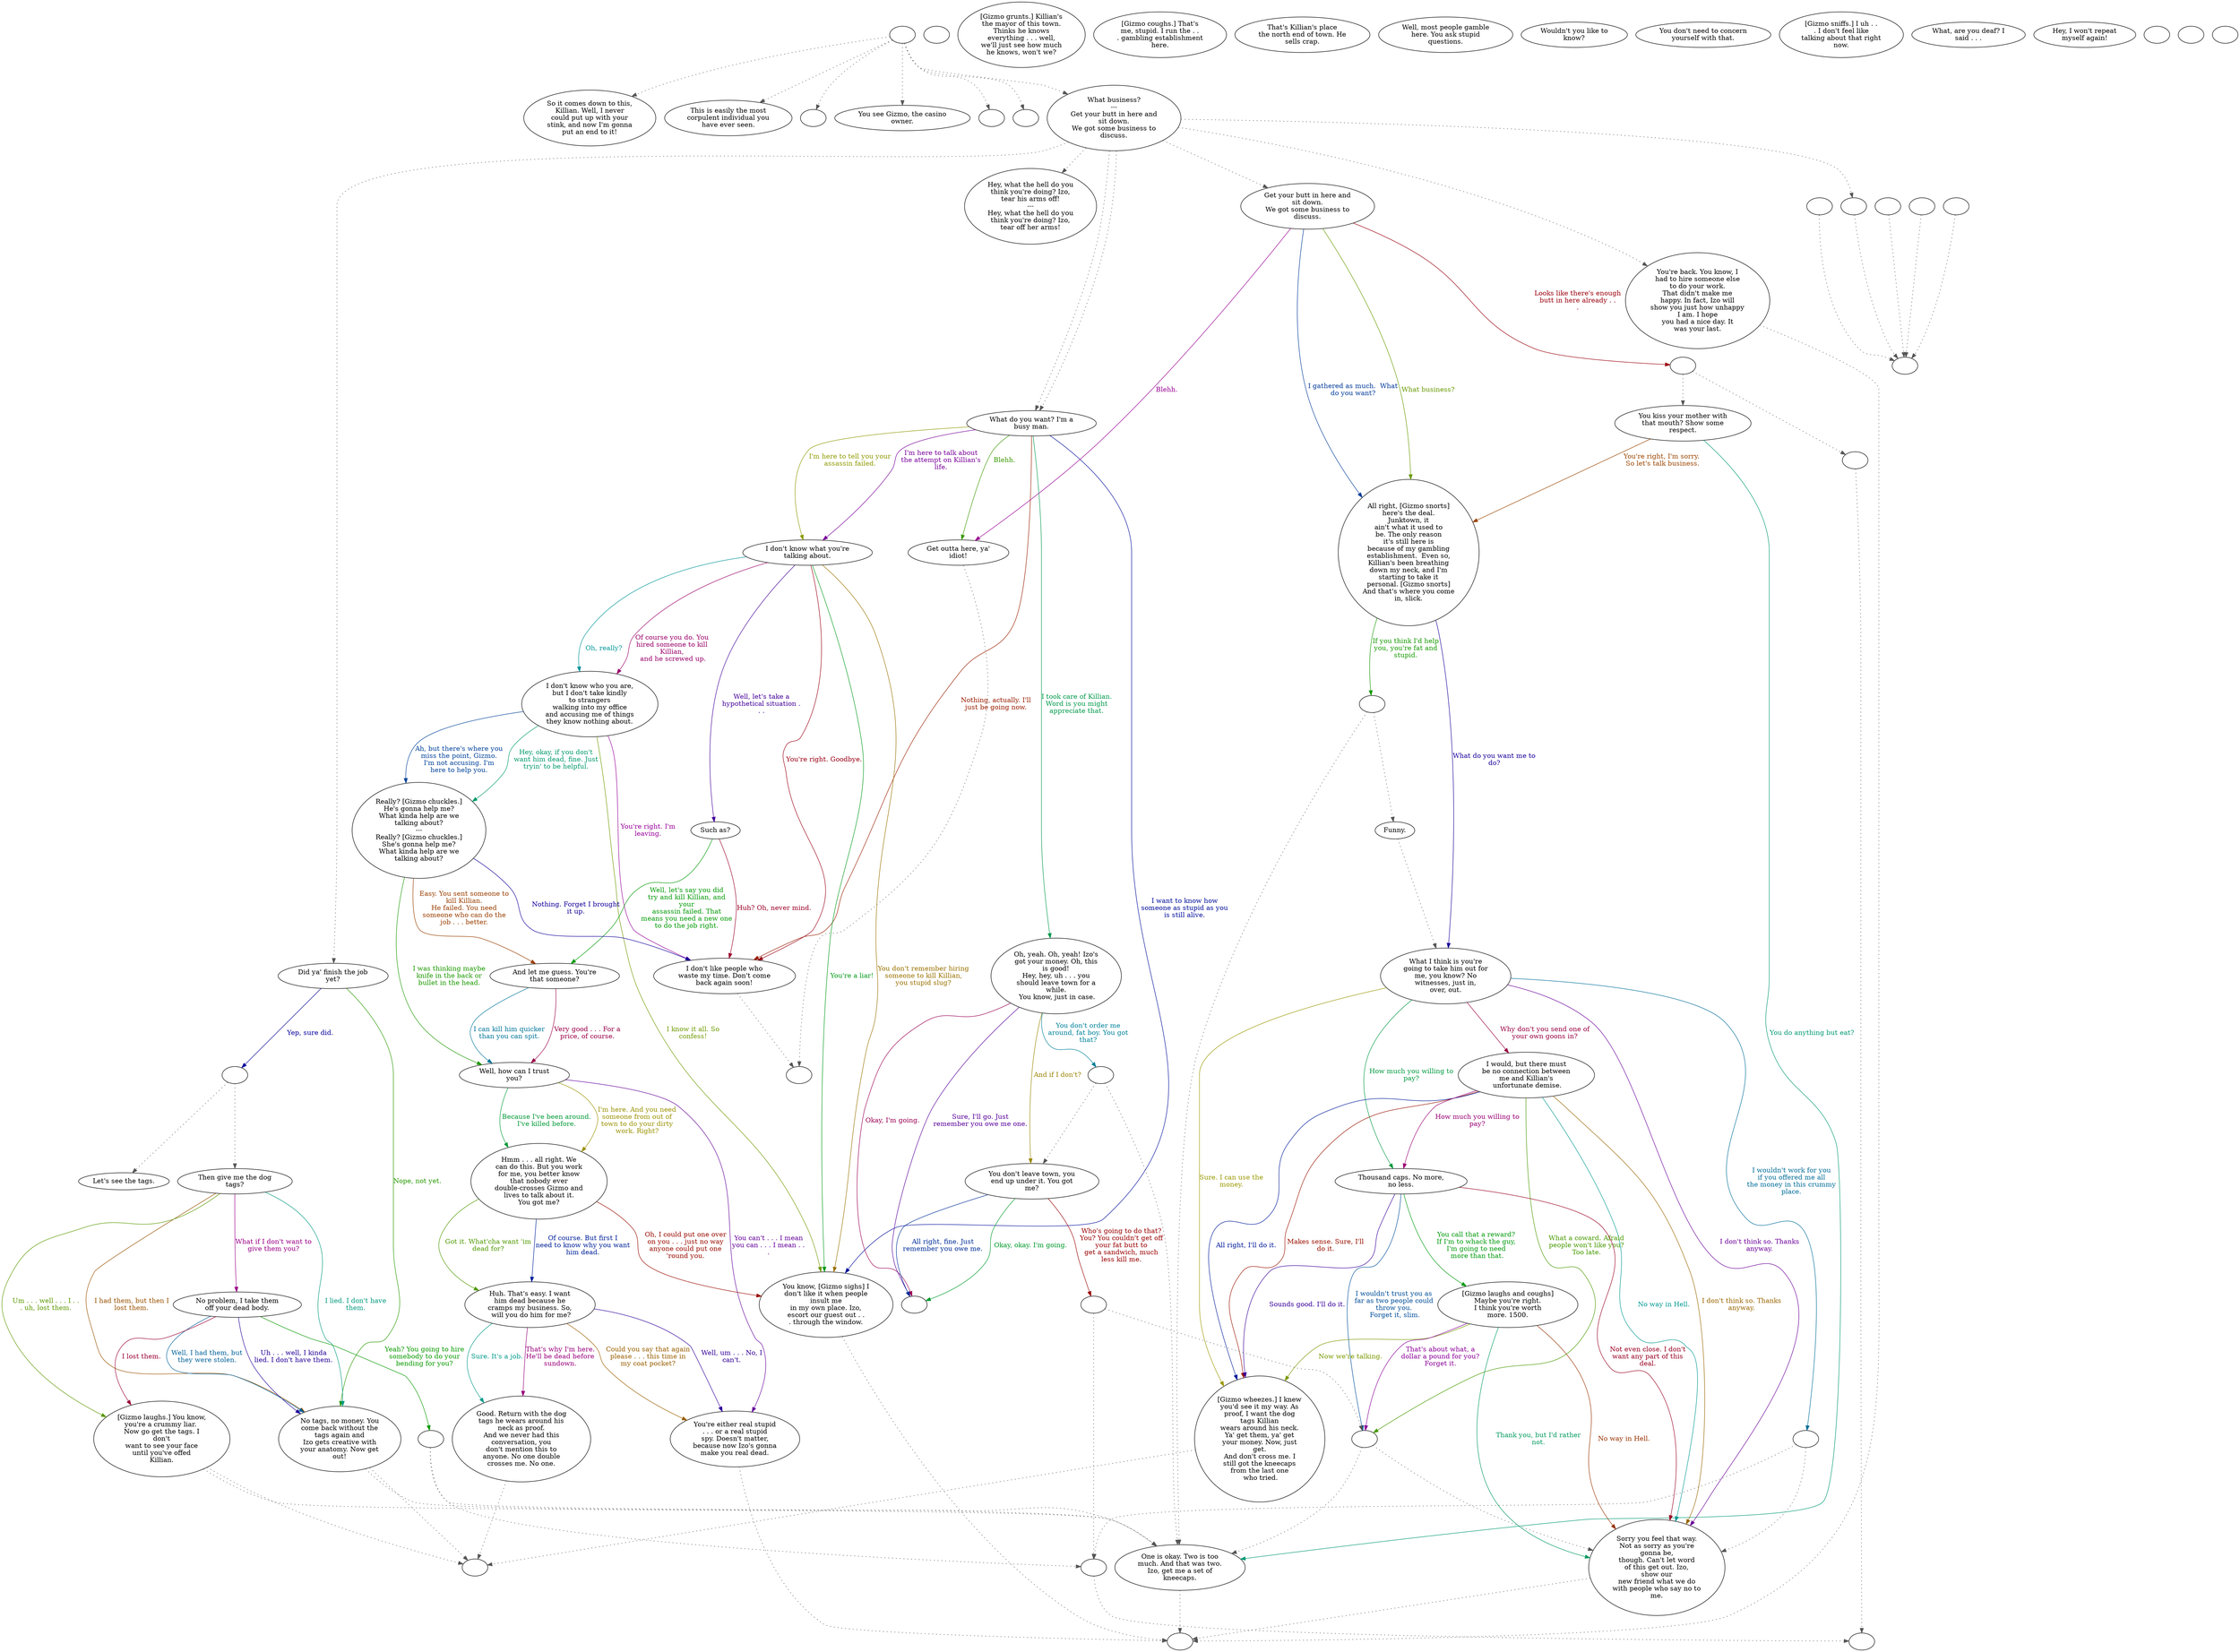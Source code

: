 digraph GIZMO {
  "start" [style=filled       fillcolor="#FFFFFF"       color="#000000"]
  "start" -> "critter_p_proc" [style=dotted color="#555555"]
  "start" -> "description_p_proc" [style=dotted color="#555555"]
  "start" -> "destroy_p_proc" [style=dotted color="#555555"]
  "start" -> "look_at_p_proc" [style=dotted color="#555555"]
  "start" -> "map_enter_p_proc" [style=dotted color="#555555"]
  "start" -> "pickup_p_proc" [style=dotted color="#555555"]
  "start" -> "talk_p_proc" [style=dotted color="#555555"]
  "start" [label=""]
  "critter_p_proc" [style=filled       fillcolor="#FFFFFF"       color="#000000"]
  "critter_p_proc" [label="So it comes down to this,\nKillian. Well, I never\ncould put up with your\nstink, and now I'm gonna\nput an end to it!"]
  "description_p_proc" [style=filled       fillcolor="#FFFFFF"       color="#000000"]
  "description_p_proc" [label="This is easily the most\ncorpulent individual you\nhave ever seen."]
  "destroy_p_proc" [style=filled       fillcolor="#FFFFFF"       color="#000000"]
  "destroy_p_proc" [label=""]
  "look_at_p_proc" [style=filled       fillcolor="#FFFFFF"       color="#000000"]
  "look_at_p_proc" [label="You see Gizmo, the casino\nowner."]
  "map_enter_p_proc" [style=filled       fillcolor="#FFFFFF"       color="#000000"]
  "map_enter_p_proc" [label=""]
  "pickup_p_proc" [style=filled       fillcolor="#FFFFFF"       color="#000000"]
  "pickup_p_proc" [label=""]
  "talk_p_proc" [style=filled       fillcolor="#FFFFFF"       color="#000000"]
  "talk_p_proc" -> "get_reaction" [style=dotted color="#555555"]
  "talk_p_proc" -> "Gizmo45" [style=dotted color="#555555"]
  "talk_p_proc" -> "Gizmo21" [style=dotted color="#555555"]
  "talk_p_proc" -> "Gizmo13" [style=dotted color="#555555"]
  "talk_p_proc" -> "Gizmo35" [style=dotted color="#555555"]
  "talk_p_proc" -> "Gizmo21" [style=dotted color="#555555"]
  "talk_p_proc" -> "Gizmo01" [style=dotted color="#555555"]
  "talk_p_proc" [label="What business?\n---\nGet your butt in here and\nsit down.\nWe got some business to\ndiscuss."]
  "damage_p_proc" [style=filled       fillcolor="#FFFFFF"       color="#000000"]
  "damage_p_proc" [label=""]
  "Gizmo01" [style=filled       fillcolor="#FFFFFF"       color="#000000"]
  "Gizmo01" [label="Get your butt in here and\nsit down.\nWe got some business to\ndiscuss."]
  "Gizmo01" -> "Gizmo01_1" [label="Looks like there's enough\nbutt in here already . .\n." color="#99000D" fontcolor="#99000D"]
  "Gizmo01" -> "Gizmo04" [label="I gathered as much.  What\ndo you want?" color="#003A99" fontcolor="#003A99"]
  "Gizmo01" -> "Gizmo04" [label="What business?" color="#679900" fontcolor="#679900"]
  "Gizmo01" -> "Gizmo01b" [label="Blehh." color="#990093" fontcolor="#990093"]
  "Gizmo01_1" [style=filled       fillcolor="#FFFFFF"       color="#000000"]
  "Gizmo01_1" -> "UpReactLevel" [style=dotted color="#555555"]
  "Gizmo01_1" -> "Gizmo02" [style=dotted color="#555555"]
  "Gizmo01_1" [label=""]
  "Gizmo01b" [style=filled       fillcolor="#FFFFFF"       color="#000000"]
  "Gizmo01b" -> "Gizmox2" [style=dotted color="#555555"]
  "Gizmo01b" [label="Get outta here, ya'\nidiot!"]
  "Gizmo02" [style=filled       fillcolor="#FFFFFF"       color="#000000"]
  "Gizmo02" [label="You kiss your mother with\nthat mouth? Show some\nrespect."]
  "Gizmo02" -> "Gizmo11" [label="You do anything but eat?" color="#009972" fontcolor="#009972"]
  "Gizmo02" -> "Gizmo04" [label="You're right, I'm sorry. \nSo let's talk business." color="#994500" fontcolor="#994500"]
  "Gizmo04" [style=filled       fillcolor="#FFFFFF"       color="#000000"]
  "Gizmo04" [label="All right, [Gizmo snorts]\nhere's the deal.\nJunktown, it\nain't what it used to\nbe. The only reason\nit's still here is\nbecause of my gambling\nestablishment.  Even so,\nKillian's been breathing\ndown my neck, and I'm\nstarting to take it\npersonal. [Gizmo snorts]\nAnd that's where you come\nin, slick."]
  "Gizmo04" -> "Gizmo05" [label="What do you want me to\ndo?" color="#190099" fontcolor="#190099"]
  "Gizmo04" -> "Gizmo04_1" [label="If you think I'd help\nyou, you're fat and\nstupid." color="#149900" fontcolor="#149900"]
  "Gizmo04a" [style=filled       fillcolor="#FFFFFF"       color="#000000"]
  "Gizmo04a" -> "Gizmo05" [style=dotted color="#555555"]
  "Gizmo04a" [label="Funny."]
  "Gizmo04_1" [style=filled       fillcolor="#FFFFFF"       color="#000000"]
  "Gizmo04_1" -> "Gizmo11" [style=dotted color="#555555"]
  "Gizmo04_1" -> "Gizmo04a" [style=dotted color="#555555"]
  "Gizmo04_1" [label=""]
  "Gizmo05" [style=filled       fillcolor="#FFFFFF"       color="#000000"]
  "Gizmo05" [label="What I think is you're\ngoing to take him out for\nme, you know? No\nwitnesses, just in,\nover, out."]
  "Gizmo05" -> "Gizmo06" [label="Why don't you send one of\nyour own goons in?" color="#990041" fontcolor="#990041"]
  "Gizmo05" -> "Gizmo05_1" [label="I wouldn't work for you\nif you offered me all\nthe money in this crummy\nplace." color="#006D99" fontcolor="#006D99"]
  "Gizmo05" -> "Gizmo07" [label="Sure. I can use the\nmoney." color="#999800" fontcolor="#999800"]
  "Gizmo05" -> "Gizmo10" [label="I don't think so. Thanks\nanyway." color="#6B0099" fontcolor="#6B0099"]
  "Gizmo05" -> "Gizmo08" [label="How much you willing to\npay?" color="#00993F" fontcolor="#00993F"]
  "Gizmo05_1" [style=filled       fillcolor="#FFFFFF"       color="#000000"]
  "Gizmo05_1" -> "DownReactLevel" [style=dotted color="#555555"]
  "Gizmo05_1" -> "Gizmo10" [style=dotted color="#555555"]
  "Gizmo05_1" [label=""]
  "Gizmo06" [style=filled       fillcolor="#FFFFFF"       color="#000000"]
  "Gizmo06" [label="I would, but there must\nbe no connection between\nme and Killian's\n unfortunate demise."]
  "Gizmo06" -> "Gizmo07" [label="Makes sense. Sure, I'll\ndo it." color="#991200" fontcolor="#991200"]
  "Gizmo06" -> "Gizmo07" [label="All right, I'll do it." color="#001A99" fontcolor="#001A99"]
  "Gizmo06" -> "badmouth" [label="What a coward. Afraid\npeople won't like you?\nToo late." color="#479900" fontcolor="#479900"]
  "Gizmo06" -> "Gizmo08" [label="How much you willing to\npay?" color="#990074" fontcolor="#990074"]
  "Gizmo06" -> "Gizmo10" [label="No way in Hell." color="#009992" fontcolor="#009992"]
  "Gizmo06" -> "Gizmo10" [label="I don't think so. Thanks\nanyway." color="#996500" fontcolor="#996500"]
  "Gizmo07" [style=filled       fillcolor="#FFFFFF"       color="#000000"]
  "Gizmo07" -> "Gizmox" [style=dotted color="#555555"]
  "Gizmo07" [label="[Gizmo wheezes.] I knew\nyou'd see it my way. As\nproof, I want the dog\ntags Killian\nwears around his neck.\nYa' get them, ya' get\nyour money. Now, just\nget.\nAnd don't cross me. I\nstill got the kneecaps\nfrom the last one\n who tried."]
  "Gizmo08" [style=filled       fillcolor="#FFFFFF"       color="#000000"]
  "Gizmo08" [label="Thousand caps. No more,\nno less."]
  "Gizmo08" -> "Gizmo07" [label="Sounds good. I'll do it." color="#380099" fontcolor="#380099"]
  "Gizmo08" -> "Gizmo09" [label="You call that a reward?\nIf I'm to whack the guy,\nI'm going to need\n more than that." color="#00990C" fontcolor="#00990C"]
  "Gizmo08" -> "Gizmo10" [label="Not even close. I don't\nwant any part of this\ndeal." color="#990021" fontcolor="#990021"]
  "Gizmo08" -> "badmouth" [label="I wouldn't trust you as\nfar as two people could\nthrow you.\n Forget it, slim." color="#004E99" fontcolor="#004E99"]
  "Gizmo09" [style=filled       fillcolor="#FFFFFF"       color="#000000"]
  "Gizmo09" [label="[Gizmo laughs and coughs]\nMaybe you're right.\nI think you're worth\nmore. 1500."]
  "Gizmo09" -> "Gizmo07" [label="Now we're talking." color="#7A9900" fontcolor="#7A9900"]
  "Gizmo09" -> "badmouth" [label="That's about what, a\ndollar a pound for you?\nForget it." color="#8B0099" fontcolor="#8B0099"]
  "Gizmo09" -> "Gizmo10" [label="Thank you, but I'd rather\nnot." color="#00995E" fontcolor="#00995E"]
  "Gizmo09" -> "Gizmo10" [label="No way in Hell." color="#993200" fontcolor="#993200"]
  "Gizmo10" [style=filled       fillcolor="#FFFFFF"       color="#000000"]
  "Gizmo10" -> "Gizmox1" [style=dotted color="#555555"]
  "Gizmo10" [label="Sorry you feel that way.\nNot as sorry as you're\ngonna be,\nthough. Can't let word\nof this get out. Izo,\nshow our\nnew friend what we do\nwith people who say no to\nme."]
  "Gizmo11" [style=filled       fillcolor="#FFFFFF"       color="#000000"]
  "Gizmo11" -> "Gizmox1" [style=dotted color="#555555"]
  "Gizmo11" [label="One is okay. Two is too\nmuch. And that was two.\nIzo, get me a set of\nkneecaps."]
  "Gizmo13" [style=filled       fillcolor="#FFFFFF"       color="#000000"]
  "Gizmo13" [label="Did ya' finish the job\nyet?"]
  "Gizmo13" -> "Gizmo13_1" [label="Yep, sure did." color="#050099" fontcolor="#050099"]
  "Gizmo13" -> "Gizmo20" [label="Nope, not yet." color="#279900" fontcolor="#279900"]
  "Gizmo13_1" [style=filled       fillcolor="#FFFFFF"       color="#000000"]
  "Gizmo13_1" -> "Gizmo14" [style=dotted color="#555555"]
  "Gizmo13_1" -> "Gizmo17" [style=dotted color="#555555"]
  "Gizmo13_1" [label=""]
  "Gizmo14" [style=filled       fillcolor="#FFFFFF"       color="#000000"]
  "Gizmo14" [label="Let's see the tags."]
  "Gizmo15" [style=filled       fillcolor="#FFFFFF"       color="#000000"]
  "Gizmo15" [label="Oh, yeah. Oh, yeah! Izo's\ngot your money. Oh, this\nis good!\nHey, hey, uh . . . you\nshould leave town for a\nwhile.\n You know, just in case."]
  "Gizmo15" -> "GizmoPay" [label="Okay, I'm going." color="#990054" fontcolor="#990054"]
  "Gizmo15" -> "Gizmo15_1" [label="You don't order me\naround, fat boy. You got\nthat?" color="#008199" fontcolor="#008199"]
  "Gizmo15" -> "Gizmo16" [label="And if I don't?" color="#998500" fontcolor="#998500"]
  "Gizmo15" -> "GizmoPay" [label="Sure, I'll go. Just\nremember you owe me one." color="#580099" fontcolor="#580099"]
  "Gizmo15_1" [style=filled       fillcolor="#FFFFFF"       color="#000000"]
  "Gizmo15_1" -> "Gizmo11" [style=dotted color="#555555"]
  "Gizmo15_1" -> "Gizmo16" [style=dotted color="#555555"]
  "Gizmo15_1" [label=""]
  "Gizmo16" [style=filled       fillcolor="#FFFFFF"       color="#000000"]
  "Gizmo16" [label="You don't leave town, you\nend up under it. You got\nme?"]
  "Gizmo16" -> "GizmoPay" [label="Okay, okay. I'm going." color="#00992B" fontcolor="#00992B"]
  "Gizmo16" -> "Gizmo16a" [label="Who's going to do that?\nYou? You couldn't get off\nyour fat butt to\nget a sandwich, much\nless kill me." color="#990001" fontcolor="#990001"]
  "Gizmo16" -> "GizmoPay" [label="All right, fine. Just\nremember you owe me." color="#002E99" fontcolor="#002E99"]
  "Gizmo16a" [style=filled       fillcolor="#FFFFFF"       color="#000000"]
  "Gizmo16a" -> "DownReactLevel" [style=dotted color="#555555"]
  "Gizmo16a" -> "badmouth" [style=dotted color="#555555"]
  "Gizmo16a" [label=""]
  "Gizmo17" [style=filled       fillcolor="#FFFFFF"       color="#000000"]
  "Gizmo17" [label="Then give me the dog\ntags?"]
  "Gizmo17" -> "Gizmo18" [label="Um . . . well . . . I . .\n. uh, lost them." color="#5B9900" fontcolor="#5B9900"]
  "Gizmo17" -> "Gizmo19" [label="What if I don't want to\ngive them you?" color="#990087" fontcolor="#990087"]
  "Gizmo17" -> "Gizmo20" [label="I lied. I don't have\nthem." color="#00997E" fontcolor="#00997E"]
  "Gizmo17" -> "Gizmo20" [label="I had them, but then I\nlost them." color="#995100" fontcolor="#995100"]
  "Gizmo18" [style=filled       fillcolor="#FFFFFF"       color="#000000"]
  "Gizmo18" -> "Gizmo11" [style=dotted color="#555555"]
  "Gizmo18" -> "Gizmox" [style=dotted color="#555555"]
  "Gizmo18" [label="[Gizmo laughs.] You know,\nyou're a crummy liar. \nNow go get the tags. I\ndon't\nwant to see your face\nuntil you've offed\nKillian."]
  "Gizmo19" [style=filled       fillcolor="#FFFFFF"       color="#000000"]
  "Gizmo19" [label="No problem, I take them\noff your dead body."]
  "Gizmo19" -> "Gizmo20" [label="Uh . . . well, I kinda\nlied. I don't have them." color="#250099" fontcolor="#250099"]
  "Gizmo19" -> "Gizmo19a" [label="Yeah? You going to hire\nsomebody to do your\nbending for you?" color="#089900" fontcolor="#089900"]
  "Gizmo19" -> "Gizmo18" [label="I lost them." color="#990035" fontcolor="#990035"]
  "Gizmo19" -> "Gizmo20" [label="Well, I had them, but\nthey were stolen." color="#006199" fontcolor="#006199"]
  "Gizmo20" [style=filled       fillcolor="#FFFFFF"       color="#000000"]
  "Gizmo20" -> "Gizmo11" [style=dotted color="#555555"]
  "Gizmo20" -> "Gizmox" [style=dotted color="#555555"]
  "Gizmo20" [label="No tags, no money. You\ncome back without the\ntags again and\nIzo gets creative with\nyour anatomy. Now get\nout!"]
  "Gizmo21" [style=filled       fillcolor="#FFFFFF"       color="#000000"]
  "Gizmo21" [label="What do you want? I'm a\nbusy man."]
  "Gizmo21" -> "Gizmo22" [label="I'm here to tell you your\nassassin failed." color="#8E9900" fontcolor="#8E9900"]
  "Gizmo21" -> "Gizmo22" [label="I'm here to talk about\nthe attempt on Killian's\nlife." color="#780099" fontcolor="#780099"]
  "Gizmo21" -> "Gizmo15" [label="I took care of Killian.\nWord is you might\nappreciate that." color="#00994B" fontcolor="#00994B"]
  "Gizmo21" -> "Gizmo32" [label="Nothing, actually. I'll\njust be going now." color="#991E00" fontcolor="#991E00"]
  "Gizmo21" -> "Gizmo34" [label="I want to know how\nsomeone as stupid as you\nis still alive." color="#000E99" fontcolor="#000E99"]
  "Gizmo21" -> "Gizmo01b" [label="Blehh." color="#3B9900" fontcolor="#3B9900"]
  "Gizmo22" [style=filled       fillcolor="#FFFFFF"       color="#000000"]
  "Gizmo22" [label="I don't know what you're\ntalking about."]
  "Gizmo22" -> "Gizmo23" [label="Of course you do. You\nhired someone to kill\nKillian,\n and he screwed up." color="#990068" fontcolor="#990068"]
  "Gizmo22" -> "Gizmo23" [label="Oh, really?" color="#009499" fontcolor="#009499"]
  "Gizmo22" -> "Gizmo34" [label="You don't remember hiring\nsomeone to kill Killian,\nyou stupid slug?" color="#997100" fontcolor="#997100"]
  "Gizmo22" -> "Gizmo33" [label="Well, let's take a\nhypothetical situation .\n. ." color="#440099" fontcolor="#440099"]
  "Gizmo22" -> "Gizmo34" [label="You're a liar!" color="#009918" fontcolor="#009918"]
  "Gizmo22" -> "Gizmo32" [label="You're right. Goodbye." color="#990015" fontcolor="#990015"]
  "Gizmo23" [style=filled       fillcolor="#FFFFFF"       color="#000000"]
  "Gizmo23" [label="I don't know who you are,\nbut I don't take kindly\nto strangers\nwalking into my office\nand accusing me of things\nthey know nothing about."]
  "Gizmo23" -> "Gizmo24" [label="Ah, but there's where you\nmiss the point, Gizmo.\nI'm not accusing. I'm\nhere to help you." color="#004299" fontcolor="#004299"]
  "Gizmo23" -> "Gizmo34" [label="I know it all. So\nconfess!" color="#6E9900" fontcolor="#6E9900"]
  "Gizmo23" -> "Gizmo32" [label="You're right. I'm\nleaving." color="#970099" fontcolor="#970099"]
  "Gizmo23" -> "Gizmo24" [label="Hey, okay, if you don't\nwant him dead, fine. Just\ntryin' to be helpful." color="#00996B" fontcolor="#00996B"]
  "Gizmo24" [style=filled       fillcolor="#FFFFFF"       color="#000000"]
  "Gizmo24" [label="Really? [Gizmo chuckles.]\nHe's gonna help me?\nWhat kinda help are we\ntalking about?\n---\nReally? [Gizmo chuckles.]\nShe's gonna help me?\nWhat kinda help are we\ntalking about?"]
  "Gizmo24" -> "Gizmo25" [label="Easy. You sent someone to\nkill Killian.\nHe failed. You need\nsomeone who can do the\njob . . . better." color="#993E00" fontcolor="#993E00"]
  "Gizmo24" -> "Gizmo32" [label="Nothing. Forget I brought\nit up." color="#110099" fontcolor="#110099"]
  "Gizmo24" -> "Gizmo26" [label="I was thinking maybe\nknife in the back or\nbullet in the head." color="#1B9900" fontcolor="#1B9900"]
  "Gizmo25" [style=filled       fillcolor="#FFFFFF"       color="#000000"]
  "Gizmo25" [label="And let me guess. You're\nthat someone?"]
  "Gizmo25" -> "Gizmo26" [label="Very good . . . For a\nprice, of course." color="#990048" fontcolor="#990048"]
  "Gizmo25" -> "Gizmo26" [label="I can kill him quicker\nthan you can spit." color="#007599" fontcolor="#007599"]
  "Gizmo26" [style=filled       fillcolor="#FFFFFF"       color="#000000"]
  "Gizmo26" [label="Well, how can I trust\nyou?"]
  "Gizmo26" -> "Gizmo27" [label="I'm here. And you need\nsomeone from out of\ntown to do your dirty\nwork. Right?" color="#999100" fontcolor="#999100"]
  "Gizmo26" -> "Gizmo30" [label="You can't . . . I mean\nyou can . . . I mean . .\n." color="#640099" fontcolor="#640099"]
  "Gizmo26" -> "Gizmo27" [label="Because I've been around.\nI've killed before." color="#009937" fontcolor="#009937"]
  "Gizmo27" [style=filled       fillcolor="#FFFFFF"       color="#000000"]
  "Gizmo27" [label="Hmm . . . all right. We\ncan do this. But you work\nfor me, you better know\nthat nobody ever\ndouble-crosses Gizmo and\nlives to talk about it.\nYou got me?"]
  "Gizmo27" -> "Gizmo34" [label="Oh, I could put one over\non you . . . just no way\nanyone could put one\n'round you." color="#990B00" fontcolor="#990B00"]
  "Gizmo27" -> "Gizmo28" [label="Of course. But first I\nneed to know why you want\nhim dead." color="#002299" fontcolor="#002299"]
  "Gizmo27" -> "Gizmo28" [label="Got it. What'cha want 'im\ndead for?" color="#4F9900" fontcolor="#4F9900"]
  "Gizmo28" [style=filled       fillcolor="#FFFFFF"       color="#000000"]
  "Gizmo28" [label="Huh. That's easy. I want\nhim dead because he\ncramps my business. So,\n will you do him for me?"]
  "Gizmo28" -> "Gizmo29" [label="That's why I'm here.\nHe'll be dead before\nsundown." color="#99007B" fontcolor="#99007B"]
  "Gizmo28" -> "Gizmo29" [label="Sure. It's a job." color="#00998A" fontcolor="#00998A"]
  "Gizmo28" -> "Gizmo30" [label="Could you say that again\nplease . . . this time in\nmy coat pocket?" color="#995E00" fontcolor="#995E00"]
  "Gizmo28" -> "Gizmo30" [label="Well, um . . . No, I\ncan't." color="#310099" fontcolor="#310099"]
  "Gizmo29" [style=filled       fillcolor="#FFFFFF"       color="#000000"]
  "Gizmo29" -> "Gizmox" [style=dotted color="#555555"]
  "Gizmo29" [label="Good. Return with the dog\ntags he wears around his\nneck as proof.\nAnd we never had this\nconversation, you\ndon't mention this to\nanyone. No one double\ncrosses me. No one."]
  "Gizmo30" [style=filled       fillcolor="#FFFFFF"       color="#000000"]
  "Gizmo30" -> "Gizmox1" [style=dotted color="#555555"]
  "Gizmo30" [label="You're either real stupid\n. . . or a real stupid\nspy. Doesn't matter,\nbecause now Izo's gonna\nmake you real dead."]
  "Gizmo32" [style=filled       fillcolor="#FFFFFF"       color="#000000"]
  "Gizmo32" -> "Gizmox2" [style=dotted color="#555555"]
  "Gizmo32" [label="I don't like people who\nwaste my time. Don't come\nback again soon!"]
  "Gizmo33" [style=filled       fillcolor="#FFFFFF"       color="#000000"]
  "Gizmo33" [label="Such as?"]
  "Gizmo33" -> "Gizmo25" [label="Well, let's say you did\ntry and kill Killian, and\nyour\nassassin failed. That\nmeans you need a new one\nto do the job right." color="#009904" fontcolor="#009904"]
  "Gizmo33" -> "Gizmo32" [label="Huh? Oh, never mind." color="#990028" fontcolor="#990028"]
  "Gizmo34" [style=filled       fillcolor="#FFFFFF"       color="#000000"]
  "Gizmo34" -> "Gizmox1" [style=dotted color="#555555"]
  "Gizmo34" [label="You know, [Gizmo sighs] I\ndon't like it when people\ninsult me\nin my own place. Izo,\nescort our guest out . .\n. through the window."]
  "Gizmo35" [style=filled       fillcolor="#FFFFFF"       color="#000000"]
  "Gizmo35" -> "Gizmox1" [style=dotted color="#555555"]
  "Gizmo35" [label="You're back. You know, I\nhad to hire someone else\nto do your work.\nThat didn't make me\nhappy. In fact, Izo will\nshow you just how unhappy\nI am. I hope\nyou had a nice day. It\nwas your last."]
  "Gizmo36" [style=filled       fillcolor="#FFFFFF"       color="#000000"]
  "Gizmo36" [label="[Gizmo grunts.] Killian's\nthe mayor of this town.\nThinks he knows\neverything . . . well,\nwe'll just see how much\nhe knows, won't we?"]
  "Gizmo37" [style=filled       fillcolor="#FFFFFF"       color="#000000"]
  "Gizmo37" [label="[Gizmo coughs.] That's\nme, stupid. I run the . .\n. gambling establishment\nhere."]
  "Gizmo38" [style=filled       fillcolor="#FFFFFF"       color="#000000"]
  "Gizmo38" [label="That's Killian's place\nthe north end of town. He\nsells crap."]
  "Gizmo39" [style=filled       fillcolor="#FFFFFF"       color="#000000"]
  "Gizmo39" [label="Well, most people gamble\nhere. You ask stupid\nquestions."]
  "Gizmo42" [style=filled       fillcolor="#FFFFFF"       color="#000000"]
  "Gizmo42" [label="Wouldn't you like to\nknow?"]
  "Gizmo43" [style=filled       fillcolor="#FFFFFF"       color="#000000"]
  "Gizmo43" [label="You don't need to concern\nyourself with that."]
  "Gizmo44" [style=filled       fillcolor="#FFFFFF"       color="#000000"]
  "Gizmo44" [label="[Gizmo sniffs.] I uh . .\n. I don't feel like\ntalking about that right\nnow."]
  "Gizmo45" [style=filled       fillcolor="#FFFFFF"       color="#000000"]
  "Gizmo45" [label="Hey, what the hell do you\nthink you're doing? Izo,\ntear his arms off!\n---\nHey, what the hell do you\nthink you're doing? Izo,\ntear off her arms!"]
  "Gizmo47" [style=filled       fillcolor="#FFFFFF"       color="#000000"]
  "Gizmo47" [label="What, are you deaf? I\nsaid . . ."]
  "Gizmo48" [style=filled       fillcolor="#FFFFFF"       color="#000000"]
  "Gizmo48" [label="Hey, I won't repeat\nmyself again!"]
  "Gizmo19a" [style=filled       fillcolor="#FFFFFF"       color="#000000"]
  "Gizmo19a" -> "DownReactLevel" [style=dotted color="#555555"]
  "Gizmo19a" -> "Gizmo11" [style=dotted color="#555555"]
  "Gizmo19a" [label=""]
  "Gizmox" [style=filled       fillcolor="#FFFFFF"       color="#000000"]
  "Gizmox" [label=""]
  "Gizmox1" [style=filled       fillcolor="#FFFFFF"       color="#000000"]
  "Gizmox1" [label=""]
  "Gizmox2" [style=filled       fillcolor="#FFFFFF"       color="#000000"]
  "Gizmox2" [label=""]
  "GizmoPay" [style=filled       fillcolor="#FFFFFF"       color="#000000"]
  "GizmoPay" [label=""]
  "badmouth" [style=filled       fillcolor="#FFFFFF"       color="#000000"]
  "badmouth" -> "Gizmo11" [style=dotted color="#555555"]
  "badmouth" -> "Gizmo10" [style=dotted color="#555555"]
  "badmouth" [label=""]
  "get_reaction" [style=filled       fillcolor="#FFFFFF"       color="#000000"]
  "get_reaction" -> "ReactToLevel" [style=dotted color="#555555"]
  "get_reaction" [label=""]
  "ReactToLevel" [style=filled       fillcolor="#FFFFFF"       color="#000000"]
  "ReactToLevel" [label=""]
  "LevelToReact" [style=filled       fillcolor="#FFFFFF"       color="#000000"]
  "LevelToReact" [label=""]
  "UpReact" [style=filled       fillcolor="#FFFFFF"       color="#000000"]
  "UpReact" -> "ReactToLevel" [style=dotted color="#555555"]
  "UpReact" [label=""]
  "DownReact" [style=filled       fillcolor="#FFFFFF"       color="#000000"]
  "DownReact" -> "ReactToLevel" [style=dotted color="#555555"]
  "DownReact" [label=""]
  "BottomReact" [style=filled       fillcolor="#FFFFFF"       color="#000000"]
  "BottomReact" [label=""]
  "TopReact" [style=filled       fillcolor="#FFFFFF"       color="#000000"]
  "TopReact" [label=""]
  "BigUpReact" [style=filled       fillcolor="#FFFFFF"       color="#000000"]
  "BigUpReact" -> "ReactToLevel" [style=dotted color="#555555"]
  "BigUpReact" [label=""]
  "BigDownReact" [style=filled       fillcolor="#FFFFFF"       color="#000000"]
  "BigDownReact" -> "ReactToLevel" [style=dotted color="#555555"]
  "BigDownReact" [label=""]
  "UpReactLevel" [style=filled       fillcolor="#FFFFFF"       color="#000000"]
  "UpReactLevel" -> "LevelToReact" [style=dotted color="#555555"]
  "UpReactLevel" [label=""]
  "DownReactLevel" [style=filled       fillcolor="#FFFFFF"       color="#000000"]
  "DownReactLevel" -> "LevelToReact" [style=dotted color="#555555"]
  "DownReactLevel" [label=""]
  "Goodbyes" [style=filled       fillcolor="#FFFFFF"       color="#000000"]
  "Goodbyes" [label=""]
}